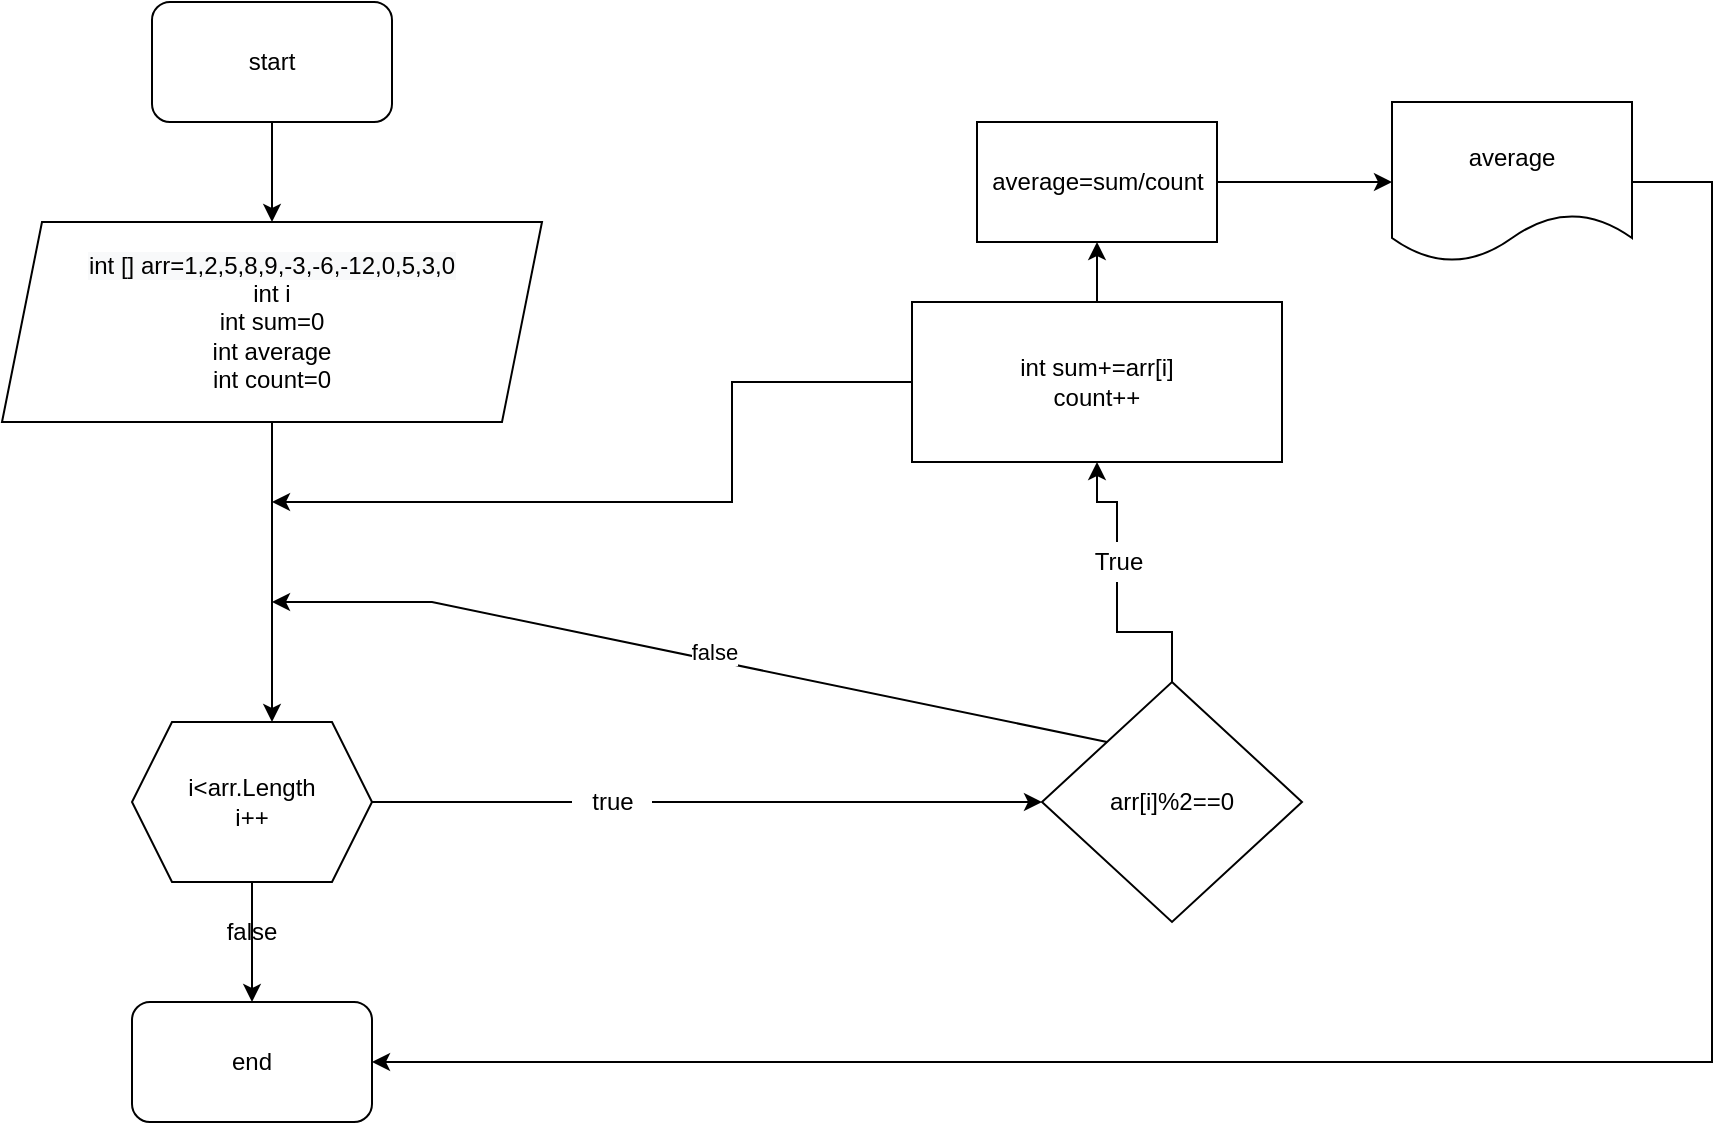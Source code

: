 <mxfile version="15.8.3" type="device"><diagram id="CWoFkslWjaxtubJdFL-S" name="Page-1"><mxGraphModel dx="2128" dy="579" grid="1" gridSize="10" guides="1" tooltips="1" connect="1" arrows="1" fold="1" page="1" pageScale="1" pageWidth="850" pageHeight="1100" math="0" shadow="0"><root><mxCell id="0"/><mxCell id="1" parent="0"/><mxCell id="TeZvY5DBRKE-XUpK_4bw-3" value="" style="edgeStyle=orthogonalEdgeStyle;rounded=0;orthogonalLoop=1;jettySize=auto;html=1;" edge="1" parent="1" source="TeZvY5DBRKE-XUpK_4bw-1" target="TeZvY5DBRKE-XUpK_4bw-2"><mxGeometry relative="1" as="geometry"/></mxCell><mxCell id="TeZvY5DBRKE-XUpK_4bw-1" value="start" style="rounded=1;whiteSpace=wrap;html=1;" vertex="1" parent="1"><mxGeometry x="30" y="40" width="120" height="60" as="geometry"/></mxCell><mxCell id="TeZvY5DBRKE-XUpK_4bw-5" value="" style="edgeStyle=orthogonalEdgeStyle;rounded=0;orthogonalLoop=1;jettySize=auto;html=1;" edge="1" parent="1" source="TeZvY5DBRKE-XUpK_4bw-2" target="TeZvY5DBRKE-XUpK_4bw-4"><mxGeometry relative="1" as="geometry"><Array as="points"><mxPoint x="90" y="360"/><mxPoint x="90" y="360"/></Array></mxGeometry></mxCell><mxCell id="TeZvY5DBRKE-XUpK_4bw-2" value="&lt;span style=&quot;color: rgb(0 , 0 , 0) ; font-family: &amp;#34;helvetica&amp;#34; ; font-size: 12px ; font-style: normal ; font-weight: 400 ; letter-spacing: normal ; text-align: center ; text-indent: 0px ; text-transform: none ; word-spacing: 0px ; background-color: rgb(248 , 249 , 250) ; display: inline ; float: none&quot;&gt;int [] arr=1,2,5,8,9,-3,-6,-12,0,5,3,0&lt;/span&gt;&lt;br&gt;int i&lt;br style=&quot;color: rgb(0 , 0 , 0) ; font-family: &amp;#34;helvetica&amp;#34; ; font-size: 12px ; font-style: normal ; font-weight: 400 ; letter-spacing: normal ; text-align: center ; text-indent: 0px ; text-transform: none ; word-spacing: 0px ; background-color: rgb(248 , 249 , 250)&quot;&gt;int sum=0&lt;br&gt;int average&lt;br&gt;int count=0" style="shape=parallelogram;perimeter=parallelogramPerimeter;whiteSpace=wrap;html=1;fixedSize=1;" vertex="1" parent="1"><mxGeometry x="-45" y="150" width="270" height="100" as="geometry"/></mxCell><mxCell id="TeZvY5DBRKE-XUpK_4bw-8" value="" style="edgeStyle=orthogonalEdgeStyle;rounded=0;orthogonalLoop=1;jettySize=auto;html=1;startArrow=none;" edge="1" parent="1" source="TeZvY5DBRKE-XUpK_4bw-11" target="TeZvY5DBRKE-XUpK_4bw-7"><mxGeometry relative="1" as="geometry"/></mxCell><mxCell id="TeZvY5DBRKE-XUpK_4bw-22" value="" style="edgeStyle=orthogonalEdgeStyle;rounded=0;orthogonalLoop=1;jettySize=auto;html=1;" edge="1" parent="1" source="TeZvY5DBRKE-XUpK_4bw-4" target="TeZvY5DBRKE-XUpK_4bw-21"><mxGeometry relative="1" as="geometry"/></mxCell><mxCell id="TeZvY5DBRKE-XUpK_4bw-4" value="i&amp;lt;arr.Length&lt;br&gt;i++" style="shape=hexagon;perimeter=hexagonPerimeter2;whiteSpace=wrap;html=1;fixedSize=1;" vertex="1" parent="1"><mxGeometry x="20" y="400" width="120" height="80" as="geometry"/></mxCell><mxCell id="TeZvY5DBRKE-XUpK_4bw-13" style="edgeStyle=orthogonalEdgeStyle;rounded=0;orthogonalLoop=1;jettySize=auto;html=1;exitX=0.5;exitY=0;exitDx=0;exitDy=0;startArrow=none;" edge="1" parent="1" source="TeZvY5DBRKE-XUpK_4bw-15" target="TeZvY5DBRKE-XUpK_4bw-14"><mxGeometry relative="1" as="geometry"><mxPoint x="455" y="280" as="targetPoint"/></mxGeometry></mxCell><mxCell id="TeZvY5DBRKE-XUpK_4bw-7" value="arr[i]%2==0" style="rhombus;whiteSpace=wrap;html=1;" vertex="1" parent="1"><mxGeometry x="475" y="380" width="130" height="120" as="geometry"/></mxCell><mxCell id="TeZvY5DBRKE-XUpK_4bw-10" value="" style="endArrow=classic;html=1;rounded=0;exitX=0;exitY=0;exitDx=0;exitDy=0;" edge="1" parent="1" source="TeZvY5DBRKE-XUpK_4bw-7"><mxGeometry width="50" height="50" relative="1" as="geometry"><mxPoint x="400" y="280" as="sourcePoint"/><mxPoint x="90" y="340" as="targetPoint"/><Array as="points"><mxPoint x="170" y="340"/></Array></mxGeometry></mxCell><mxCell id="TeZvY5DBRKE-XUpK_4bw-12" value="false" style="edgeLabel;html=1;align=center;verticalAlign=middle;resizable=0;points=[];" vertex="1" connectable="0" parent="TeZvY5DBRKE-XUpK_4bw-10"><mxGeometry x="-0.051" y="-4" relative="1" as="geometry"><mxPoint as="offset"/></mxGeometry></mxCell><mxCell id="TeZvY5DBRKE-XUpK_4bw-17" style="edgeStyle=orthogonalEdgeStyle;rounded=0;orthogonalLoop=1;jettySize=auto;html=1;" edge="1" parent="1" source="TeZvY5DBRKE-XUpK_4bw-14"><mxGeometry relative="1" as="geometry"><mxPoint x="90" y="290" as="targetPoint"/><Array as="points"><mxPoint x="320" y="290"/></Array></mxGeometry></mxCell><mxCell id="TeZvY5DBRKE-XUpK_4bw-18" style="edgeStyle=orthogonalEdgeStyle;rounded=0;orthogonalLoop=1;jettySize=auto;html=1;exitX=0.5;exitY=0;exitDx=0;exitDy=0;" edge="1" parent="1" source="TeZvY5DBRKE-XUpK_4bw-14" target="TeZvY5DBRKE-XUpK_4bw-19"><mxGeometry relative="1" as="geometry"><mxPoint x="503" y="140" as="targetPoint"/></mxGeometry></mxCell><mxCell id="TeZvY5DBRKE-XUpK_4bw-14" value="int sum+=arr[i]&lt;br&gt;count++" style="rounded=0;whiteSpace=wrap;html=1;" vertex="1" parent="1"><mxGeometry x="410" y="190" width="185" height="80" as="geometry"/></mxCell><mxCell id="TeZvY5DBRKE-XUpK_4bw-15" value="True" style="text;html=1;align=center;verticalAlign=middle;resizable=0;points=[];autosize=1;strokeColor=none;fillColor=none;" vertex="1" parent="1"><mxGeometry x="492.5" y="310" width="40" height="20" as="geometry"/></mxCell><mxCell id="TeZvY5DBRKE-XUpK_4bw-16" value="" style="edgeStyle=orthogonalEdgeStyle;rounded=0;orthogonalLoop=1;jettySize=auto;html=1;exitX=0.5;exitY=0;exitDx=0;exitDy=0;endArrow=none;" edge="1" parent="1" source="TeZvY5DBRKE-XUpK_4bw-7" target="TeZvY5DBRKE-XUpK_4bw-15"><mxGeometry relative="1" as="geometry"><mxPoint x="512.5" y="290" as="targetPoint"/><mxPoint x="512.5" y="350" as="sourcePoint"/></mxGeometry></mxCell><mxCell id="TeZvY5DBRKE-XUpK_4bw-24" value="" style="edgeStyle=orthogonalEdgeStyle;rounded=0;orthogonalLoop=1;jettySize=auto;html=1;" edge="1" parent="1" source="TeZvY5DBRKE-XUpK_4bw-19" target="TeZvY5DBRKE-XUpK_4bw-23"><mxGeometry relative="1" as="geometry"/></mxCell><mxCell id="TeZvY5DBRKE-XUpK_4bw-19" value="average=sum/count" style="rounded=0;whiteSpace=wrap;html=1;" vertex="1" parent="1"><mxGeometry x="442.5" y="100" width="120" height="60" as="geometry"/></mxCell><mxCell id="TeZvY5DBRKE-XUpK_4bw-11" value="true" style="text;html=1;align=center;verticalAlign=middle;resizable=0;points=[];autosize=1;strokeColor=none;fillColor=none;" vertex="1" parent="1"><mxGeometry x="240" y="430" width="40" height="20" as="geometry"/></mxCell><mxCell id="TeZvY5DBRKE-XUpK_4bw-20" value="" style="edgeStyle=orthogonalEdgeStyle;rounded=0;orthogonalLoop=1;jettySize=auto;html=1;endArrow=none;" edge="1" parent="1" source="TeZvY5DBRKE-XUpK_4bw-4" target="TeZvY5DBRKE-XUpK_4bw-11"><mxGeometry relative="1" as="geometry"><mxPoint x="140" y="440" as="sourcePoint"/><mxPoint x="475" y="440" as="targetPoint"/></mxGeometry></mxCell><mxCell id="TeZvY5DBRKE-XUpK_4bw-21" value="end" style="rounded=1;whiteSpace=wrap;html=1;" vertex="1" parent="1"><mxGeometry x="20" y="540" width="120" height="60" as="geometry"/></mxCell><mxCell id="TeZvY5DBRKE-XUpK_4bw-25" style="edgeStyle=orthogonalEdgeStyle;rounded=0;orthogonalLoop=1;jettySize=auto;html=1;exitX=1;exitY=0.5;exitDx=0;exitDy=0;entryX=1;entryY=0.5;entryDx=0;entryDy=0;" edge="1" parent="1" source="TeZvY5DBRKE-XUpK_4bw-23" target="TeZvY5DBRKE-XUpK_4bw-21"><mxGeometry relative="1" as="geometry"><mxPoint x="810" y="650" as="targetPoint"/><Array as="points"><mxPoint x="810" y="130"/><mxPoint x="810" y="570"/></Array></mxGeometry></mxCell><mxCell id="TeZvY5DBRKE-XUpK_4bw-23" value="average" style="shape=document;whiteSpace=wrap;html=1;boundedLbl=1;" vertex="1" parent="1"><mxGeometry x="650" y="90" width="120" height="80" as="geometry"/></mxCell><mxCell id="TeZvY5DBRKE-XUpK_4bw-26" value="false" style="text;html=1;strokeColor=none;fillColor=none;align=center;verticalAlign=middle;whiteSpace=wrap;rounded=0;" vertex="1" parent="1"><mxGeometry x="50" y="490" width="60" height="30" as="geometry"/></mxCell></root></mxGraphModel></diagram></mxfile>
